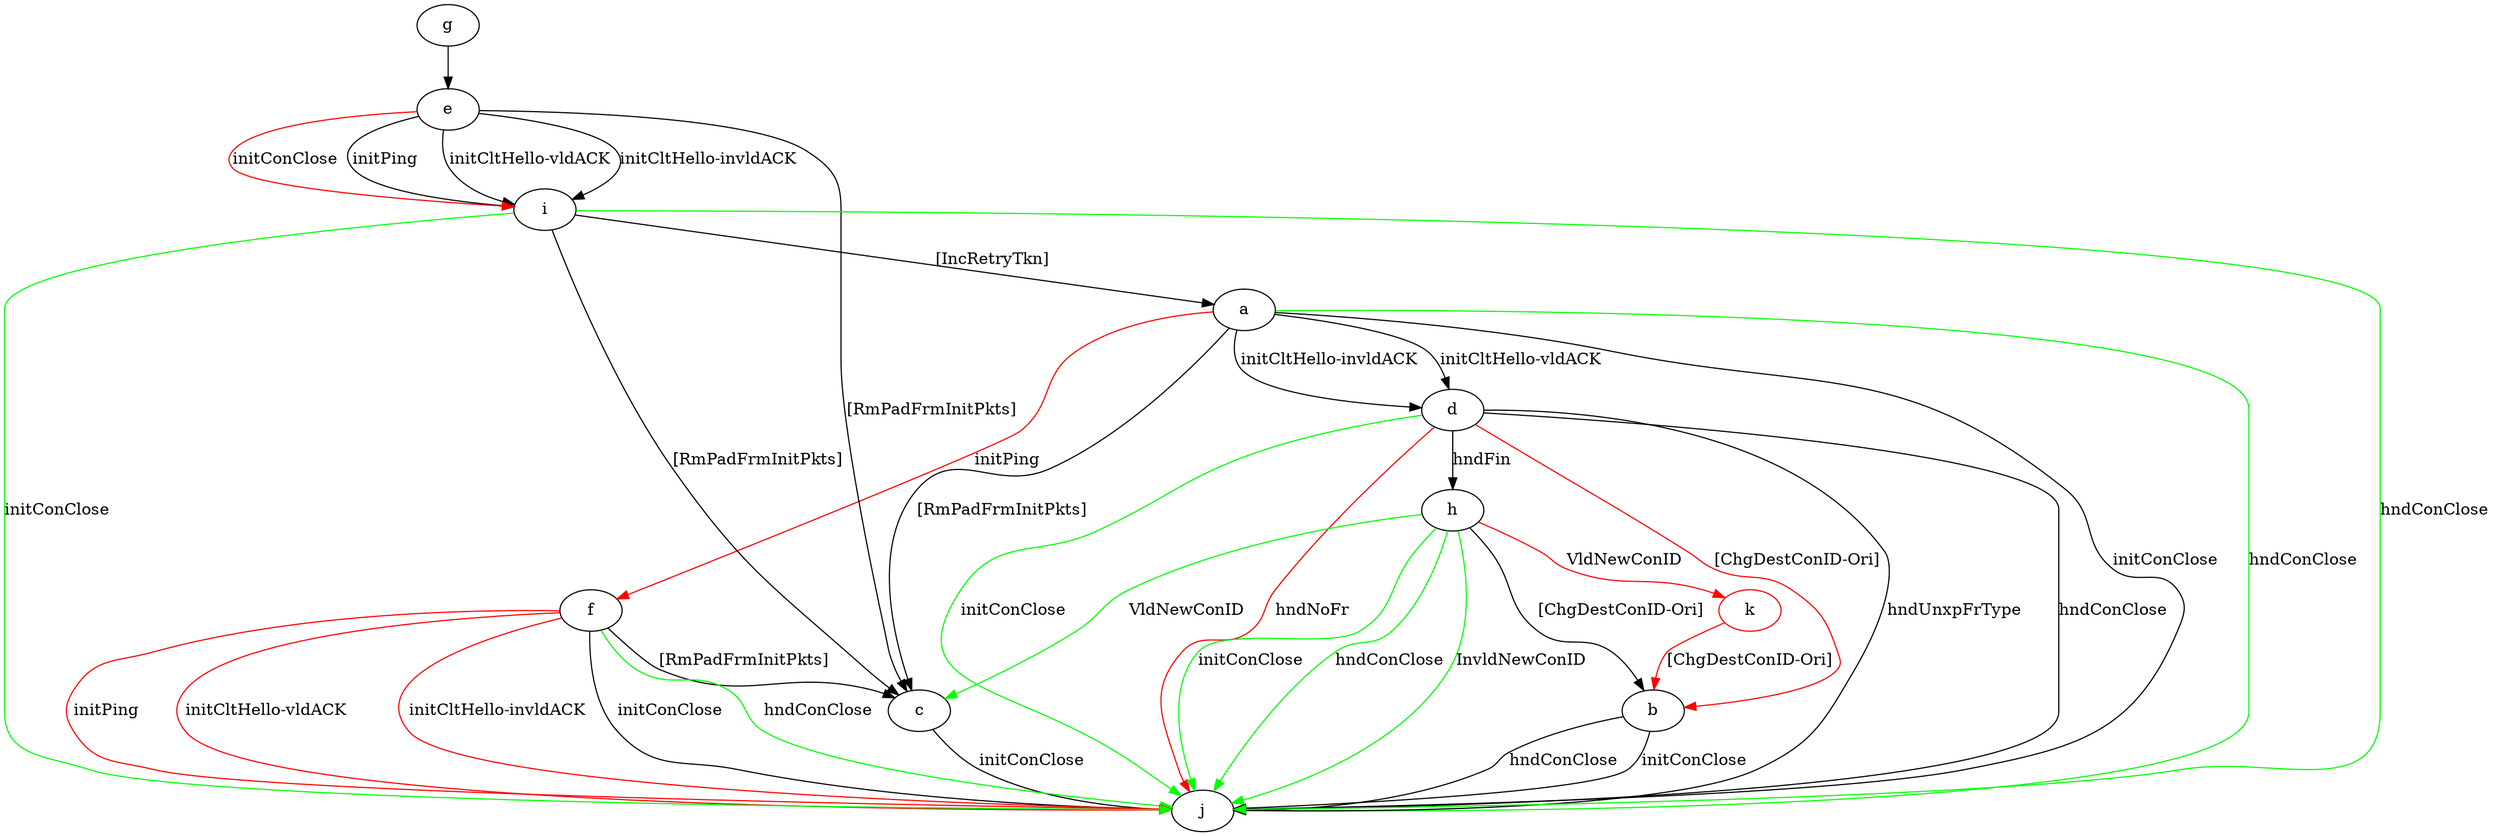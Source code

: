digraph "" {
	a -> c	[key=0,
		label="[RmPadFrmInitPkts] "];
	a -> d	[key=0,
		label="initCltHello-vldACK "];
	a -> d	[key=1,
		label="initCltHello-invldACK "];
	a -> f	[key=0,
		color=red,
		label="initPing "];
	a -> j	[key=0,
		label="initConClose "];
	a -> j	[key=1,
		color=green,
		label="hndConClose "];
	b -> j	[key=0,
		label="initConClose "];
	b -> j	[key=1,
		label="hndConClose "];
	c -> j	[key=0,
		label="initConClose "];
	d -> b	[key=0,
		color=red,
		label="[ChgDestConID-Ori] "];
	d -> h	[key=0,
		label="hndFin "];
	d -> j	[key=0,
		label="hndUnxpFrType "];
	d -> j	[key=1,
		label="hndConClose "];
	d -> j	[key=2,
		color=green,
		label="initConClose "];
	d -> j	[key=3,
		color=red,
		label="hndNoFr "];
	e -> c	[key=0,
		label="[RmPadFrmInitPkts] "];
	e -> i	[key=0,
		label="initPing "];
	e -> i	[key=1,
		label="initCltHello-vldACK "];
	e -> i	[key=2,
		label="initCltHello-invldACK "];
	e -> i	[key=3,
		color=red,
		label="initConClose "];
	f -> c	[key=0,
		label="[RmPadFrmInitPkts] "];
	f -> j	[key=0,
		label="initConClose "];
	f -> j	[key=1,
		color=green,
		label="hndConClose "];
	f -> j	[key=2,
		color=red,
		label="initPing "];
	f -> j	[key=3,
		color=red,
		label="initCltHello-vldACK "];
	f -> j	[key=4,
		color=red,
		label="initCltHello-invldACK "];
	g -> e	[key=0];
	h -> b	[key=0,
		label="[ChgDestConID-Ori] "];
	h -> c	[key=0,
		color=green,
		label="VldNewConID "];
	h -> j	[key=0,
		color=green,
		label="initConClose "];
	h -> j	[key=1,
		color=green,
		label="hndConClose "];
	h -> j	[key=2,
		color=green,
		label="InvldNewConID "];
	k	[color=red];
	h -> k	[key=0,
		color=red,
		label="VldNewConID "];
	i -> a	[key=0,
		label="[IncRetryTkn] "];
	i -> c	[key=0,
		label="[RmPadFrmInitPkts] "];
	i -> j	[key=0,
		color=green,
		label="initConClose "];
	i -> j	[key=1,
		color=green,
		label="hndConClose "];
	k -> b	[key=0,
		color=red,
		label="[ChgDestConID-Ori] "];
}
